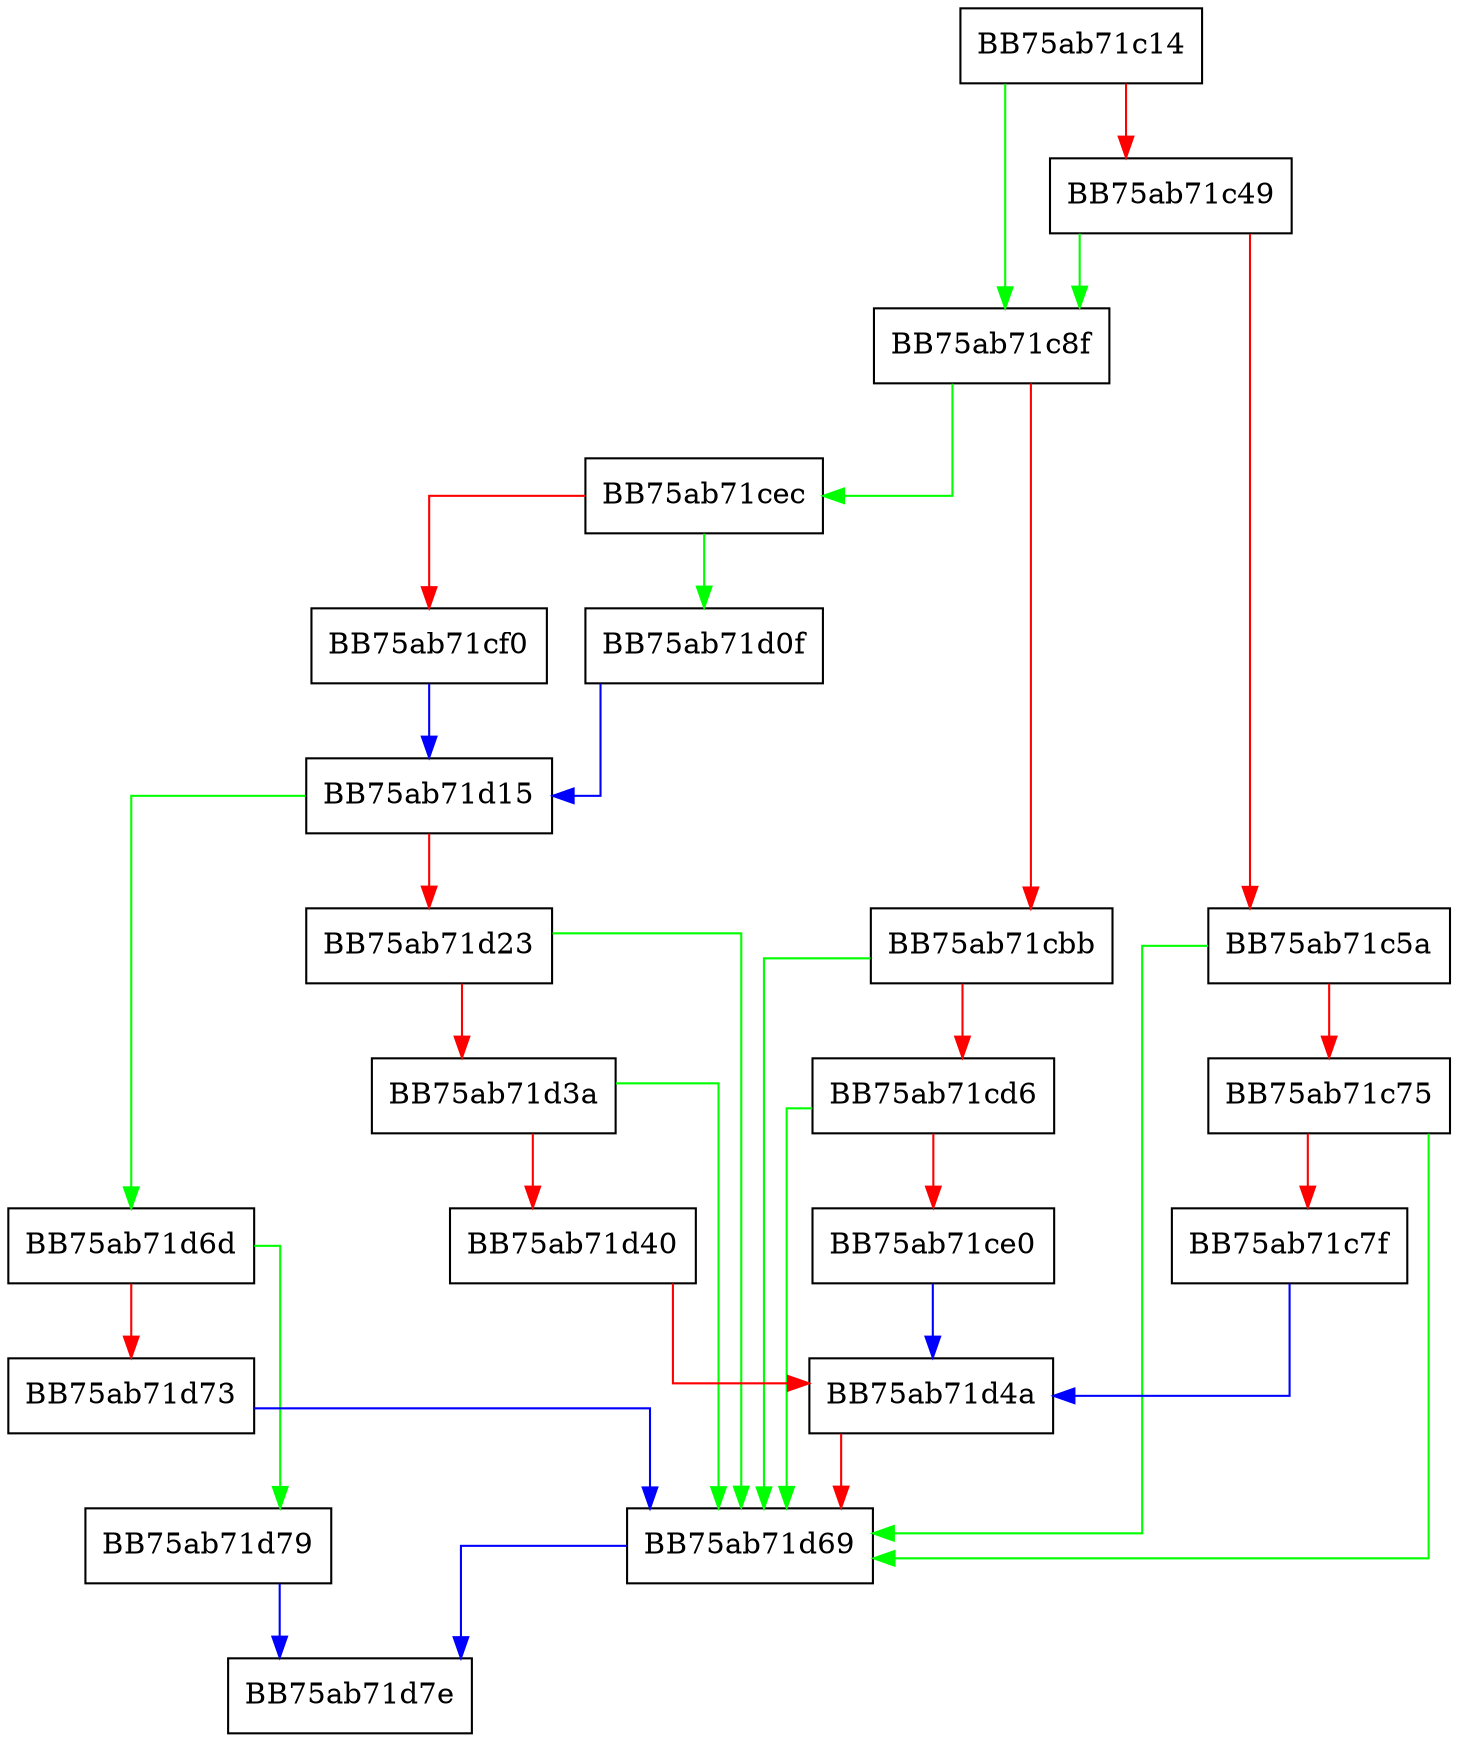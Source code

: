 digraph scfnOverWriteFile {
  node [shape="box"];
  graph [splines=ortho];
  BB75ab71c14 -> BB75ab71c8f [color="green"];
  BB75ab71c14 -> BB75ab71c49 [color="red"];
  BB75ab71c49 -> BB75ab71c8f [color="green"];
  BB75ab71c49 -> BB75ab71c5a [color="red"];
  BB75ab71c5a -> BB75ab71d69 [color="green"];
  BB75ab71c5a -> BB75ab71c75 [color="red"];
  BB75ab71c75 -> BB75ab71d69 [color="green"];
  BB75ab71c75 -> BB75ab71c7f [color="red"];
  BB75ab71c7f -> BB75ab71d4a [color="blue"];
  BB75ab71c8f -> BB75ab71cec [color="green"];
  BB75ab71c8f -> BB75ab71cbb [color="red"];
  BB75ab71cbb -> BB75ab71d69 [color="green"];
  BB75ab71cbb -> BB75ab71cd6 [color="red"];
  BB75ab71cd6 -> BB75ab71d69 [color="green"];
  BB75ab71cd6 -> BB75ab71ce0 [color="red"];
  BB75ab71ce0 -> BB75ab71d4a [color="blue"];
  BB75ab71cec -> BB75ab71d0f [color="green"];
  BB75ab71cec -> BB75ab71cf0 [color="red"];
  BB75ab71cf0 -> BB75ab71d15 [color="blue"];
  BB75ab71d0f -> BB75ab71d15 [color="blue"];
  BB75ab71d15 -> BB75ab71d6d [color="green"];
  BB75ab71d15 -> BB75ab71d23 [color="red"];
  BB75ab71d23 -> BB75ab71d69 [color="green"];
  BB75ab71d23 -> BB75ab71d3a [color="red"];
  BB75ab71d3a -> BB75ab71d69 [color="green"];
  BB75ab71d3a -> BB75ab71d40 [color="red"];
  BB75ab71d40 -> BB75ab71d4a [color="red"];
  BB75ab71d4a -> BB75ab71d69 [color="red"];
  BB75ab71d69 -> BB75ab71d7e [color="blue"];
  BB75ab71d6d -> BB75ab71d79 [color="green"];
  BB75ab71d6d -> BB75ab71d73 [color="red"];
  BB75ab71d73 -> BB75ab71d69 [color="blue"];
  BB75ab71d79 -> BB75ab71d7e [color="blue"];
}